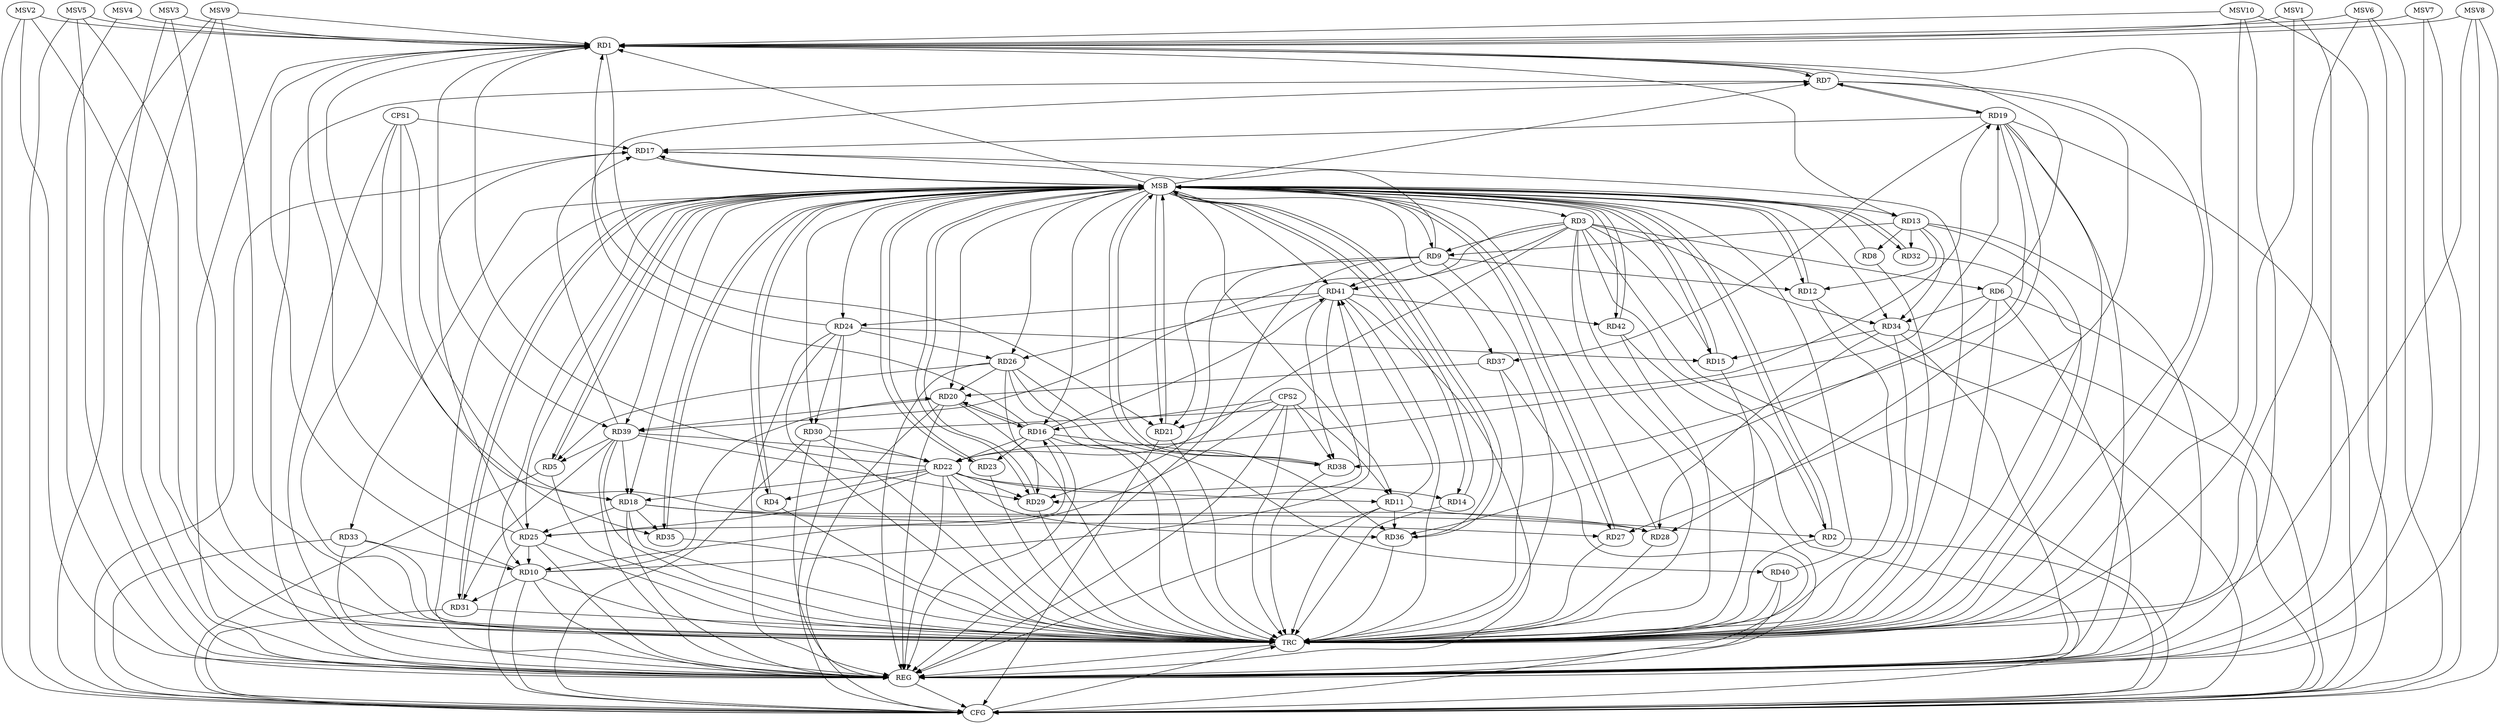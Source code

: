 strict digraph G {
  RD1 [ label="RD1" ];
  RD2 [ label="RD2" ];
  RD3 [ label="RD3" ];
  RD4 [ label="RD4" ];
  RD5 [ label="RD5" ];
  RD6 [ label="RD6" ];
  RD7 [ label="RD7" ];
  RD8 [ label="RD8" ];
  RD9 [ label="RD9" ];
  RD10 [ label="RD10" ];
  RD11 [ label="RD11" ];
  RD12 [ label="RD12" ];
  RD13 [ label="RD13" ];
  RD14 [ label="RD14" ];
  RD15 [ label="RD15" ];
  RD16 [ label="RD16" ];
  RD17 [ label="RD17" ];
  RD18 [ label="RD18" ];
  RD19 [ label="RD19" ];
  RD20 [ label="RD20" ];
  RD21 [ label="RD21" ];
  RD22 [ label="RD22" ];
  RD23 [ label="RD23" ];
  RD24 [ label="RD24" ];
  RD25 [ label="RD25" ];
  RD26 [ label="RD26" ];
  RD27 [ label="RD27" ];
  RD28 [ label="RD28" ];
  RD29 [ label="RD29" ];
  RD30 [ label="RD30" ];
  RD31 [ label="RD31" ];
  RD32 [ label="RD32" ];
  RD33 [ label="RD33" ];
  RD34 [ label="RD34" ];
  RD35 [ label="RD35" ];
  RD36 [ label="RD36" ];
  RD37 [ label="RD37" ];
  RD38 [ label="RD38" ];
  RD39 [ label="RD39" ];
  RD40 [ label="RD40" ];
  RD41 [ label="RD41" ];
  RD42 [ label="RD42" ];
  CPS1 [ label="CPS1" ];
  CPS2 [ label="CPS2" ];
  REG [ label="REG" ];
  MSB [ label="MSB" ];
  CFG [ label="CFG" ];
  TRC [ label="TRC" ];
  MSV1 [ label="MSV1" ];
  MSV2 [ label="MSV2" ];
  MSV3 [ label="MSV3" ];
  MSV4 [ label="MSV4" ];
  MSV5 [ label="MSV5" ];
  MSV6 [ label="MSV6" ];
  MSV7 [ label="MSV7" ];
  MSV8 [ label="MSV8" ];
  MSV9 [ label="MSV9" ];
  MSV10 [ label="MSV10" ];
  RD6 -> RD1;
  RD1 -> RD7;
  RD7 -> RD1;
  RD10 -> RD1;
  RD1 -> RD13;
  RD1 -> RD18;
  RD1 -> RD21;
  RD22 -> RD1;
  RD24 -> RD1;
  RD25 -> RD1;
  RD1 -> RD39;
  RD3 -> RD2;
  RD11 -> RD2;
  RD3 -> RD6;
  RD3 -> RD9;
  RD3 -> RD15;
  RD3 -> RD22;
  RD3 -> RD34;
  RD3 -> RD39;
  RD3 -> RD41;
  RD22 -> RD4;
  RD26 -> RD5;
  RD39 -> RD5;
  RD6 -> RD34;
  RD6 -> RD36;
  RD16 -> RD7;
  RD7 -> RD19;
  RD19 -> RD7;
  RD7 -> RD27;
  RD13 -> RD8;
  RD9 -> RD12;
  RD13 -> RD9;
  RD9 -> RD17;
  RD9 -> RD21;
  RD9 -> RD29;
  RD9 -> RD41;
  RD10 -> RD20;
  RD25 -> RD10;
  RD10 -> RD31;
  RD33 -> RD10;
  RD10 -> RD41;
  RD22 -> RD11;
  RD11 -> RD36;
  RD11 -> RD41;
  RD13 -> RD12;
  RD13 -> RD32;
  RD13 -> RD34;
  RD22 -> RD14;
  RD24 -> RD15;
  RD34 -> RD15;
  RD16 -> RD20;
  RD20 -> RD16;
  RD16 -> RD22;
  RD16 -> RD23;
  RD25 -> RD16;
  RD16 -> RD38;
  RD16 -> RD41;
  RD19 -> RD17;
  RD25 -> RD17;
  RD39 -> RD17;
  RD22 -> RD18;
  RD18 -> RD25;
  RD18 -> RD27;
  RD18 -> RD28;
  RD18 -> RD35;
  RD39 -> RD18;
  RD22 -> RD19;
  RD19 -> RD28;
  RD30 -> RD19;
  RD19 -> RD37;
  RD19 -> RD38;
  RD26 -> RD20;
  RD37 -> RD20;
  RD20 -> RD39;
  RD22 -> RD25;
  RD22 -> RD29;
  RD30 -> RD22;
  RD22 -> RD36;
  RD39 -> RD22;
  RD24 -> RD26;
  RD24 -> RD30;
  RD41 -> RD24;
  RD26 -> RD29;
  RD26 -> RD36;
  RD26 -> RD40;
  RD41 -> RD26;
  RD34 -> RD28;
  RD39 -> RD29;
  RD41 -> RD29;
  RD39 -> RD31;
  RD41 -> RD38;
  RD41 -> RD42;
  CPS1 -> RD28;
  CPS1 -> RD17;
  CPS1 -> RD35;
  CPS2 -> RD11;
  CPS2 -> RD16;
  CPS2 -> RD38;
  CPS2 -> RD10;
  CPS2 -> RD21;
  RD1 -> REG;
  RD3 -> REG;
  RD6 -> REG;
  RD7 -> REG;
  RD9 -> REG;
  RD10 -> REG;
  RD11 -> REG;
  RD13 -> REG;
  RD16 -> REG;
  RD18 -> REG;
  RD19 -> REG;
  RD20 -> REG;
  RD22 -> REG;
  RD24 -> REG;
  RD25 -> REG;
  RD26 -> REG;
  RD30 -> REG;
  RD33 -> REG;
  RD34 -> REG;
  RD37 -> REG;
  RD39 -> REG;
  RD41 -> REG;
  CPS1 -> REG;
  CPS2 -> REG;
  RD2 -> MSB;
  MSB -> RD11;
  MSB -> RD18;
  MSB -> RD39;
  MSB -> RD42;
  MSB -> REG;
  RD4 -> MSB;
  RD5 -> MSB;
  MSB -> RD2;
  MSB -> RD16;
  MSB -> RD27;
  MSB -> RD31;
  MSB -> RD37;
  RD8 -> MSB;
  MSB -> RD5;
  MSB -> RD10;
  MSB -> RD23;
  RD12 -> MSB;
  MSB -> RD13;
  MSB -> RD20;
  MSB -> RD35;
  RD14 -> MSB;
  MSB -> RD17;
  MSB -> RD36;
  MSB -> RD41;
  RD15 -> MSB;
  MSB -> RD7;
  MSB -> RD12;
  MSB -> RD26;
  MSB -> RD33;
  RD17 -> MSB;
  MSB -> RD14;
  RD21 -> MSB;
  MSB -> RD24;
  RD23 -> MSB;
  MSB -> RD9;
  RD27 -> MSB;
  MSB -> RD30;
  MSB -> RD38;
  RD28 -> MSB;
  MSB -> RD32;
  RD29 -> MSB;
  MSB -> RD4;
  MSB -> RD15;
  RD31 -> MSB;
  RD32 -> MSB;
  RD35 -> MSB;
  MSB -> RD21;
  RD36 -> MSB;
  MSB -> RD25;
  RD38 -> MSB;
  MSB -> RD34;
  RD40 -> MSB;
  MSB -> RD1;
  RD42 -> MSB;
  MSB -> RD3;
  MSB -> RD29;
  RD21 -> CFG;
  RD31 -> CFG;
  RD30 -> CFG;
  RD6 -> CFG;
  RD10 -> CFG;
  RD25 -> CFG;
  RD19 -> CFG;
  RD5 -> CFG;
  RD33 -> CFG;
  RD3 -> CFG;
  RD40 -> CFG;
  RD12 -> CFG;
  RD17 -> CFG;
  RD24 -> CFG;
  RD34 -> CFG;
  RD42 -> CFG;
  RD20 -> CFG;
  RD2 -> CFG;
  REG -> CFG;
  RD1 -> TRC;
  RD2 -> TRC;
  RD3 -> TRC;
  RD4 -> TRC;
  RD5 -> TRC;
  RD6 -> TRC;
  RD7 -> TRC;
  RD8 -> TRC;
  RD9 -> TRC;
  RD10 -> TRC;
  RD11 -> TRC;
  RD12 -> TRC;
  RD13 -> TRC;
  RD14 -> TRC;
  RD15 -> TRC;
  RD16 -> TRC;
  RD17 -> TRC;
  RD18 -> TRC;
  RD19 -> TRC;
  RD20 -> TRC;
  RD21 -> TRC;
  RD22 -> TRC;
  RD23 -> TRC;
  RD24 -> TRC;
  RD25 -> TRC;
  RD26 -> TRC;
  RD27 -> TRC;
  RD28 -> TRC;
  RD29 -> TRC;
  RD30 -> TRC;
  RD31 -> TRC;
  RD32 -> TRC;
  RD33 -> TRC;
  RD34 -> TRC;
  RD35 -> TRC;
  RD36 -> TRC;
  RD37 -> TRC;
  RD38 -> TRC;
  RD39 -> TRC;
  RD40 -> TRC;
  RD41 -> TRC;
  RD42 -> TRC;
  CPS1 -> TRC;
  CPS2 -> TRC;
  CFG -> TRC;
  TRC -> REG;
  MSV1 -> RD1;
  MSV1 -> REG;
  MSV1 -> TRC;
  MSV2 -> RD1;
  MSV2 -> REG;
  MSV2 -> TRC;
  MSV2 -> CFG;
  MSV3 -> RD1;
  MSV3 -> REG;
  MSV3 -> TRC;
  MSV4 -> RD1;
  MSV4 -> REG;
  MSV5 -> RD1;
  MSV5 -> REG;
  MSV5 -> TRC;
  MSV5 -> CFG;
  MSV6 -> RD1;
  MSV6 -> REG;
  MSV6 -> TRC;
  MSV6 -> CFG;
  MSV7 -> RD1;
  MSV7 -> REG;
  MSV7 -> CFG;
  MSV8 -> RD1;
  MSV8 -> REG;
  MSV8 -> TRC;
  MSV8 -> CFG;
  MSV9 -> RD1;
  MSV9 -> REG;
  MSV9 -> TRC;
  MSV9 -> CFG;
  MSV10 -> RD1;
  MSV10 -> REG;
  MSV10 -> TRC;
  MSV10 -> CFG;
}
